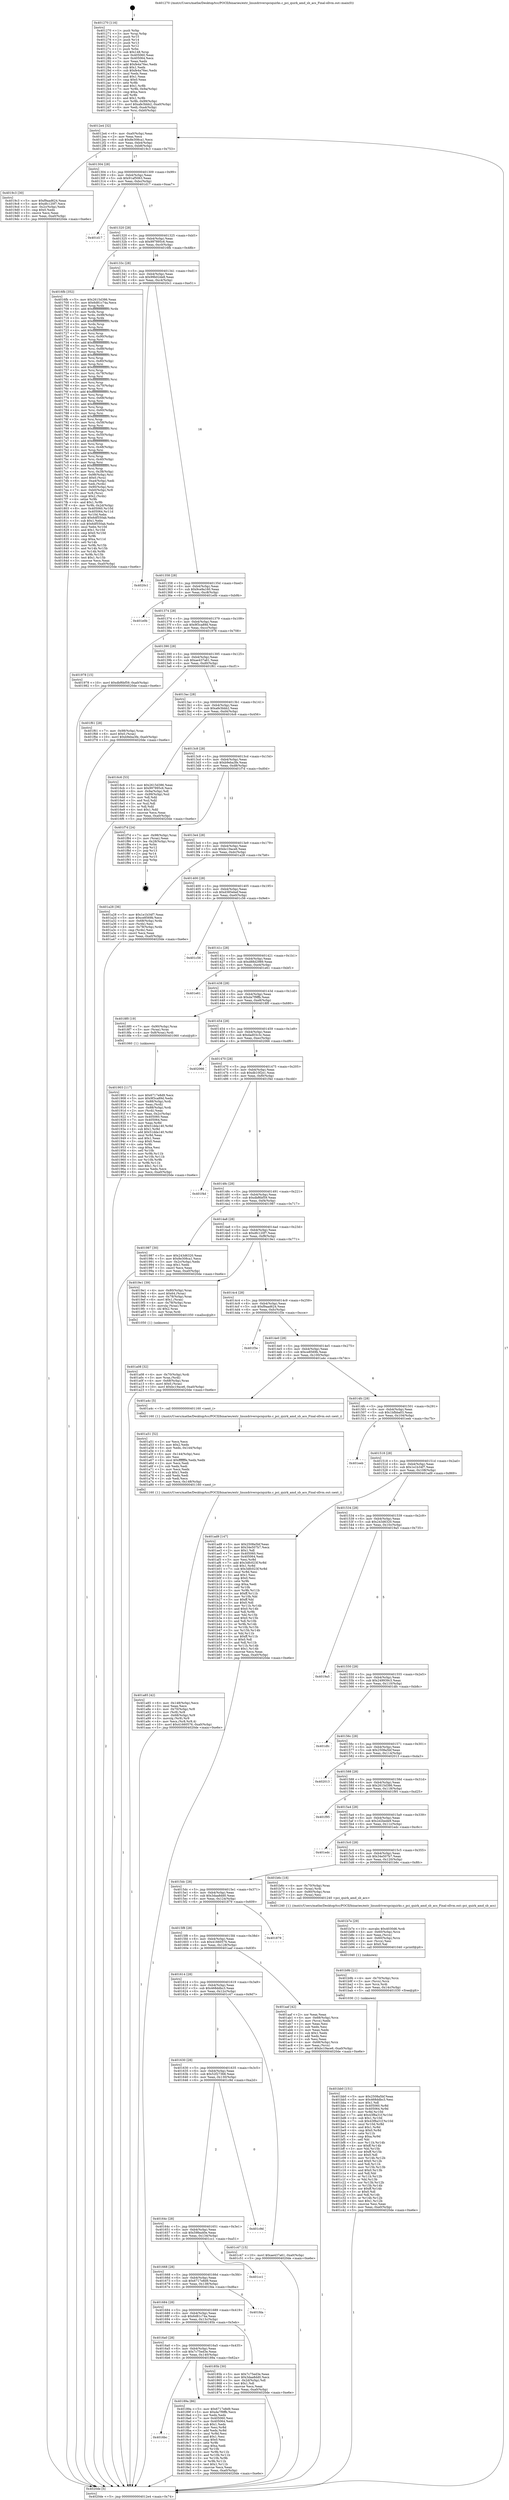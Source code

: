 digraph "0x401270" {
  label = "0x401270 (/mnt/c/Users/mathe/Desktop/tcc/POCII/binaries/extr_linuxdriverspciquirks.c_pci_quirk_amd_sb_acs_Final-ollvm.out::main(0))"
  labelloc = "t"
  node[shape=record]

  Entry [label="",width=0.3,height=0.3,shape=circle,fillcolor=black,style=filled]
  "0x4012e4" [label="{
     0x4012e4 [32]\l
     | [instrs]\l
     &nbsp;&nbsp;0x4012e4 \<+6\>: mov -0xa0(%rbp),%eax\l
     &nbsp;&nbsp;0x4012ea \<+2\>: mov %eax,%ecx\l
     &nbsp;&nbsp;0x4012ec \<+6\>: sub $0x8e308ca1,%ecx\l
     &nbsp;&nbsp;0x4012f2 \<+6\>: mov %eax,-0xb4(%rbp)\l
     &nbsp;&nbsp;0x4012f8 \<+6\>: mov %ecx,-0xb8(%rbp)\l
     &nbsp;&nbsp;0x4012fe \<+6\>: je 00000000004019c3 \<main+0x753\>\l
  }"]
  "0x4019c3" [label="{
     0x4019c3 [30]\l
     | [instrs]\l
     &nbsp;&nbsp;0x4019c3 \<+5\>: mov $0xf9aad624,%eax\l
     &nbsp;&nbsp;0x4019c8 \<+5\>: mov $0xdfc120f7,%ecx\l
     &nbsp;&nbsp;0x4019cd \<+3\>: mov -0x2c(%rbp),%edx\l
     &nbsp;&nbsp;0x4019d0 \<+3\>: cmp $0x0,%edx\l
     &nbsp;&nbsp;0x4019d3 \<+3\>: cmove %ecx,%eax\l
     &nbsp;&nbsp;0x4019d6 \<+6\>: mov %eax,-0xa0(%rbp)\l
     &nbsp;&nbsp;0x4019dc \<+5\>: jmp 00000000004020de \<main+0xe6e\>\l
  }"]
  "0x401304" [label="{
     0x401304 [28]\l
     | [instrs]\l
     &nbsp;&nbsp;0x401304 \<+5\>: jmp 0000000000401309 \<main+0x99\>\l
     &nbsp;&nbsp;0x401309 \<+6\>: mov -0xb4(%rbp),%eax\l
     &nbsp;&nbsp;0x40130f \<+5\>: sub $0x91af5063,%eax\l
     &nbsp;&nbsp;0x401314 \<+6\>: mov %eax,-0xbc(%rbp)\l
     &nbsp;&nbsp;0x40131a \<+6\>: je 0000000000401d17 \<main+0xaa7\>\l
  }"]
  Exit [label="",width=0.3,height=0.3,shape=circle,fillcolor=black,style=filled,peripheries=2]
  "0x401d17" [label="{
     0x401d17\l
  }", style=dashed]
  "0x401320" [label="{
     0x401320 [28]\l
     | [instrs]\l
     &nbsp;&nbsp;0x401320 \<+5\>: jmp 0000000000401325 \<main+0xb5\>\l
     &nbsp;&nbsp;0x401325 \<+6\>: mov -0xb4(%rbp),%eax\l
     &nbsp;&nbsp;0x40132b \<+5\>: sub $0x997895c6,%eax\l
     &nbsp;&nbsp;0x401330 \<+6\>: mov %eax,-0xc0(%rbp)\l
     &nbsp;&nbsp;0x401336 \<+6\>: je 00000000004016fb \<main+0x48b\>\l
  }"]
  "0x401bb0" [label="{
     0x401bb0 [151]\l
     | [instrs]\l
     &nbsp;&nbsp;0x401bb0 \<+5\>: mov $0x2508a5bf,%eax\l
     &nbsp;&nbsp;0x401bb5 \<+5\>: mov $0x468ddbc3,%esi\l
     &nbsp;&nbsp;0x401bba \<+2\>: mov $0x1,%dl\l
     &nbsp;&nbsp;0x401bbc \<+8\>: mov 0x405060,%r8d\l
     &nbsp;&nbsp;0x401bc4 \<+8\>: mov 0x405064,%r9d\l
     &nbsp;&nbsp;0x401bcc \<+3\>: mov %r8d,%r10d\l
     &nbsp;&nbsp;0x401bcf \<+7\>: add $0x43f8a31f,%r10d\l
     &nbsp;&nbsp;0x401bd6 \<+4\>: sub $0x1,%r10d\l
     &nbsp;&nbsp;0x401bda \<+7\>: sub $0x43f8a31f,%r10d\l
     &nbsp;&nbsp;0x401be1 \<+4\>: imul %r10d,%r8d\l
     &nbsp;&nbsp;0x401be5 \<+4\>: and $0x1,%r8d\l
     &nbsp;&nbsp;0x401be9 \<+4\>: cmp $0x0,%r8d\l
     &nbsp;&nbsp;0x401bed \<+4\>: sete %r11b\l
     &nbsp;&nbsp;0x401bf1 \<+4\>: cmp $0xa,%r9d\l
     &nbsp;&nbsp;0x401bf5 \<+3\>: setl %bl\l
     &nbsp;&nbsp;0x401bf8 \<+3\>: mov %r11b,%r14b\l
     &nbsp;&nbsp;0x401bfb \<+4\>: xor $0xff,%r14b\l
     &nbsp;&nbsp;0x401bff \<+3\>: mov %bl,%r15b\l
     &nbsp;&nbsp;0x401c02 \<+4\>: xor $0xff,%r15b\l
     &nbsp;&nbsp;0x401c06 \<+3\>: xor $0x0,%dl\l
     &nbsp;&nbsp;0x401c09 \<+3\>: mov %r14b,%r12b\l
     &nbsp;&nbsp;0x401c0c \<+4\>: and $0x0,%r12b\l
     &nbsp;&nbsp;0x401c10 \<+3\>: and %dl,%r11b\l
     &nbsp;&nbsp;0x401c13 \<+3\>: mov %r15b,%r13b\l
     &nbsp;&nbsp;0x401c16 \<+4\>: and $0x0,%r13b\l
     &nbsp;&nbsp;0x401c1a \<+2\>: and %dl,%bl\l
     &nbsp;&nbsp;0x401c1c \<+3\>: or %r11b,%r12b\l
     &nbsp;&nbsp;0x401c1f \<+3\>: or %bl,%r13b\l
     &nbsp;&nbsp;0x401c22 \<+3\>: xor %r13b,%r12b\l
     &nbsp;&nbsp;0x401c25 \<+3\>: or %r15b,%r14b\l
     &nbsp;&nbsp;0x401c28 \<+4\>: xor $0xff,%r14b\l
     &nbsp;&nbsp;0x401c2c \<+3\>: or $0x0,%dl\l
     &nbsp;&nbsp;0x401c2f \<+3\>: and %dl,%r14b\l
     &nbsp;&nbsp;0x401c32 \<+3\>: or %r14b,%r12b\l
     &nbsp;&nbsp;0x401c35 \<+4\>: test $0x1,%r12b\l
     &nbsp;&nbsp;0x401c39 \<+3\>: cmovne %esi,%eax\l
     &nbsp;&nbsp;0x401c3c \<+6\>: mov %eax,-0xa0(%rbp)\l
     &nbsp;&nbsp;0x401c42 \<+5\>: jmp 00000000004020de \<main+0xe6e\>\l
  }"]
  "0x4016fb" [label="{
     0x4016fb [352]\l
     | [instrs]\l
     &nbsp;&nbsp;0x4016fb \<+5\>: mov $0x2615d386,%eax\l
     &nbsp;&nbsp;0x401700 \<+5\>: mov $0x6d81c74a,%ecx\l
     &nbsp;&nbsp;0x401705 \<+3\>: mov %rsp,%rdx\l
     &nbsp;&nbsp;0x401708 \<+4\>: add $0xfffffffffffffff0,%rdx\l
     &nbsp;&nbsp;0x40170c \<+3\>: mov %rdx,%rsp\l
     &nbsp;&nbsp;0x40170f \<+7\>: mov %rdx,-0x98(%rbp)\l
     &nbsp;&nbsp;0x401716 \<+3\>: mov %rsp,%rdx\l
     &nbsp;&nbsp;0x401719 \<+4\>: add $0xfffffffffffffff0,%rdx\l
     &nbsp;&nbsp;0x40171d \<+3\>: mov %rdx,%rsp\l
     &nbsp;&nbsp;0x401720 \<+3\>: mov %rsp,%rsi\l
     &nbsp;&nbsp;0x401723 \<+4\>: add $0xfffffffffffffff0,%rsi\l
     &nbsp;&nbsp;0x401727 \<+3\>: mov %rsi,%rsp\l
     &nbsp;&nbsp;0x40172a \<+7\>: mov %rsi,-0x90(%rbp)\l
     &nbsp;&nbsp;0x401731 \<+3\>: mov %rsp,%rsi\l
     &nbsp;&nbsp;0x401734 \<+4\>: add $0xfffffffffffffff0,%rsi\l
     &nbsp;&nbsp;0x401738 \<+3\>: mov %rsi,%rsp\l
     &nbsp;&nbsp;0x40173b \<+7\>: mov %rsi,-0x88(%rbp)\l
     &nbsp;&nbsp;0x401742 \<+3\>: mov %rsp,%rsi\l
     &nbsp;&nbsp;0x401745 \<+4\>: add $0xfffffffffffffff0,%rsi\l
     &nbsp;&nbsp;0x401749 \<+3\>: mov %rsi,%rsp\l
     &nbsp;&nbsp;0x40174c \<+4\>: mov %rsi,-0x80(%rbp)\l
     &nbsp;&nbsp;0x401750 \<+3\>: mov %rsp,%rsi\l
     &nbsp;&nbsp;0x401753 \<+4\>: add $0xfffffffffffffff0,%rsi\l
     &nbsp;&nbsp;0x401757 \<+3\>: mov %rsi,%rsp\l
     &nbsp;&nbsp;0x40175a \<+4\>: mov %rsi,-0x78(%rbp)\l
     &nbsp;&nbsp;0x40175e \<+3\>: mov %rsp,%rsi\l
     &nbsp;&nbsp;0x401761 \<+4\>: add $0xfffffffffffffff0,%rsi\l
     &nbsp;&nbsp;0x401765 \<+3\>: mov %rsi,%rsp\l
     &nbsp;&nbsp;0x401768 \<+4\>: mov %rsi,-0x70(%rbp)\l
     &nbsp;&nbsp;0x40176c \<+3\>: mov %rsp,%rsi\l
     &nbsp;&nbsp;0x40176f \<+4\>: add $0xfffffffffffffff0,%rsi\l
     &nbsp;&nbsp;0x401773 \<+3\>: mov %rsi,%rsp\l
     &nbsp;&nbsp;0x401776 \<+4\>: mov %rsi,-0x68(%rbp)\l
     &nbsp;&nbsp;0x40177a \<+3\>: mov %rsp,%rsi\l
     &nbsp;&nbsp;0x40177d \<+4\>: add $0xfffffffffffffff0,%rsi\l
     &nbsp;&nbsp;0x401781 \<+3\>: mov %rsi,%rsp\l
     &nbsp;&nbsp;0x401784 \<+4\>: mov %rsi,-0x60(%rbp)\l
     &nbsp;&nbsp;0x401788 \<+3\>: mov %rsp,%rsi\l
     &nbsp;&nbsp;0x40178b \<+4\>: add $0xfffffffffffffff0,%rsi\l
     &nbsp;&nbsp;0x40178f \<+3\>: mov %rsi,%rsp\l
     &nbsp;&nbsp;0x401792 \<+4\>: mov %rsi,-0x58(%rbp)\l
     &nbsp;&nbsp;0x401796 \<+3\>: mov %rsp,%rsi\l
     &nbsp;&nbsp;0x401799 \<+4\>: add $0xfffffffffffffff0,%rsi\l
     &nbsp;&nbsp;0x40179d \<+3\>: mov %rsi,%rsp\l
     &nbsp;&nbsp;0x4017a0 \<+4\>: mov %rsi,-0x50(%rbp)\l
     &nbsp;&nbsp;0x4017a4 \<+3\>: mov %rsp,%rsi\l
     &nbsp;&nbsp;0x4017a7 \<+4\>: add $0xfffffffffffffff0,%rsi\l
     &nbsp;&nbsp;0x4017ab \<+3\>: mov %rsi,%rsp\l
     &nbsp;&nbsp;0x4017ae \<+4\>: mov %rsi,-0x48(%rbp)\l
     &nbsp;&nbsp;0x4017b2 \<+3\>: mov %rsp,%rsi\l
     &nbsp;&nbsp;0x4017b5 \<+4\>: add $0xfffffffffffffff0,%rsi\l
     &nbsp;&nbsp;0x4017b9 \<+3\>: mov %rsi,%rsp\l
     &nbsp;&nbsp;0x4017bc \<+4\>: mov %rsi,-0x40(%rbp)\l
     &nbsp;&nbsp;0x4017c0 \<+3\>: mov %rsp,%rsi\l
     &nbsp;&nbsp;0x4017c3 \<+4\>: add $0xfffffffffffffff0,%rsi\l
     &nbsp;&nbsp;0x4017c7 \<+3\>: mov %rsi,%rsp\l
     &nbsp;&nbsp;0x4017ca \<+4\>: mov %rsi,-0x38(%rbp)\l
     &nbsp;&nbsp;0x4017ce \<+7\>: mov -0x98(%rbp),%rsi\l
     &nbsp;&nbsp;0x4017d5 \<+6\>: movl $0x0,(%rsi)\l
     &nbsp;&nbsp;0x4017db \<+6\>: mov -0xa4(%rbp),%edi\l
     &nbsp;&nbsp;0x4017e1 \<+2\>: mov %edi,(%rdx)\l
     &nbsp;&nbsp;0x4017e3 \<+7\>: mov -0x90(%rbp),%rsi\l
     &nbsp;&nbsp;0x4017ea \<+7\>: mov -0xb0(%rbp),%r8\l
     &nbsp;&nbsp;0x4017f1 \<+3\>: mov %r8,(%rsi)\l
     &nbsp;&nbsp;0x4017f4 \<+3\>: cmpl $0x2,(%rdx)\l
     &nbsp;&nbsp;0x4017f7 \<+4\>: setne %r9b\l
     &nbsp;&nbsp;0x4017fb \<+4\>: and $0x1,%r9b\l
     &nbsp;&nbsp;0x4017ff \<+4\>: mov %r9b,-0x2d(%rbp)\l
     &nbsp;&nbsp;0x401803 \<+8\>: mov 0x405060,%r10d\l
     &nbsp;&nbsp;0x40180b \<+8\>: mov 0x405064,%r11d\l
     &nbsp;&nbsp;0x401813 \<+3\>: mov %r10d,%ebx\l
     &nbsp;&nbsp;0x401816 \<+6\>: add $0x6df550ab,%ebx\l
     &nbsp;&nbsp;0x40181c \<+3\>: sub $0x1,%ebx\l
     &nbsp;&nbsp;0x40181f \<+6\>: sub $0x6df550ab,%ebx\l
     &nbsp;&nbsp;0x401825 \<+4\>: imul %ebx,%r10d\l
     &nbsp;&nbsp;0x401829 \<+4\>: and $0x1,%r10d\l
     &nbsp;&nbsp;0x40182d \<+4\>: cmp $0x0,%r10d\l
     &nbsp;&nbsp;0x401831 \<+4\>: sete %r9b\l
     &nbsp;&nbsp;0x401835 \<+4\>: cmp $0xa,%r11d\l
     &nbsp;&nbsp;0x401839 \<+4\>: setl %r14b\l
     &nbsp;&nbsp;0x40183d \<+3\>: mov %r9b,%r15b\l
     &nbsp;&nbsp;0x401840 \<+3\>: and %r14b,%r15b\l
     &nbsp;&nbsp;0x401843 \<+3\>: xor %r14b,%r9b\l
     &nbsp;&nbsp;0x401846 \<+3\>: or %r9b,%r15b\l
     &nbsp;&nbsp;0x401849 \<+4\>: test $0x1,%r15b\l
     &nbsp;&nbsp;0x40184d \<+3\>: cmovne %ecx,%eax\l
     &nbsp;&nbsp;0x401850 \<+6\>: mov %eax,-0xa0(%rbp)\l
     &nbsp;&nbsp;0x401856 \<+5\>: jmp 00000000004020de \<main+0xe6e\>\l
  }"]
  "0x40133c" [label="{
     0x40133c [28]\l
     | [instrs]\l
     &nbsp;&nbsp;0x40133c \<+5\>: jmp 0000000000401341 \<main+0xd1\>\l
     &nbsp;&nbsp;0x401341 \<+6\>: mov -0xb4(%rbp),%eax\l
     &nbsp;&nbsp;0x401347 \<+5\>: sub $0x99b02de8,%eax\l
     &nbsp;&nbsp;0x40134c \<+6\>: mov %eax,-0xc4(%rbp)\l
     &nbsp;&nbsp;0x401352 \<+6\>: je 00000000004020c1 \<main+0xe51\>\l
  }"]
  "0x401b9b" [label="{
     0x401b9b [21]\l
     | [instrs]\l
     &nbsp;&nbsp;0x401b9b \<+4\>: mov -0x70(%rbp),%rcx\l
     &nbsp;&nbsp;0x401b9f \<+3\>: mov (%rcx),%rcx\l
     &nbsp;&nbsp;0x401ba2 \<+3\>: mov %rcx,%rdi\l
     &nbsp;&nbsp;0x401ba5 \<+6\>: mov %eax,-0x14c(%rbp)\l
     &nbsp;&nbsp;0x401bab \<+5\>: call 0000000000401030 \<free@plt\>\l
     | [calls]\l
     &nbsp;&nbsp;0x401030 \{1\} (unknown)\l
  }"]
  "0x4020c1" [label="{
     0x4020c1\l
  }", style=dashed]
  "0x401358" [label="{
     0x401358 [28]\l
     | [instrs]\l
     &nbsp;&nbsp;0x401358 \<+5\>: jmp 000000000040135d \<main+0xed\>\l
     &nbsp;&nbsp;0x40135d \<+6\>: mov -0xb4(%rbp),%eax\l
     &nbsp;&nbsp;0x401363 \<+5\>: sub $0x9ce9a160,%eax\l
     &nbsp;&nbsp;0x401368 \<+6\>: mov %eax,-0xc8(%rbp)\l
     &nbsp;&nbsp;0x40136e \<+6\>: je 0000000000401e0b \<main+0xb9b\>\l
  }"]
  "0x401b7e" [label="{
     0x401b7e [29]\l
     | [instrs]\l
     &nbsp;&nbsp;0x401b7e \<+10\>: movabs $0x4030d6,%rdi\l
     &nbsp;&nbsp;0x401b88 \<+4\>: mov -0x60(%rbp),%rcx\l
     &nbsp;&nbsp;0x401b8c \<+2\>: mov %eax,(%rcx)\l
     &nbsp;&nbsp;0x401b8e \<+4\>: mov -0x60(%rbp),%rcx\l
     &nbsp;&nbsp;0x401b92 \<+2\>: mov (%rcx),%esi\l
     &nbsp;&nbsp;0x401b94 \<+2\>: mov $0x0,%al\l
     &nbsp;&nbsp;0x401b96 \<+5\>: call 0000000000401040 \<printf@plt\>\l
     | [calls]\l
     &nbsp;&nbsp;0x401040 \{1\} (unknown)\l
  }"]
  "0x401e0b" [label="{
     0x401e0b\l
  }", style=dashed]
  "0x401374" [label="{
     0x401374 [28]\l
     | [instrs]\l
     &nbsp;&nbsp;0x401374 \<+5\>: jmp 0000000000401379 \<main+0x109\>\l
     &nbsp;&nbsp;0x401379 \<+6\>: mov -0xb4(%rbp),%eax\l
     &nbsp;&nbsp;0x40137f \<+5\>: sub $0x9f3ca89d,%eax\l
     &nbsp;&nbsp;0x401384 \<+6\>: mov %eax,-0xcc(%rbp)\l
     &nbsp;&nbsp;0x40138a \<+6\>: je 0000000000401978 \<main+0x708\>\l
  }"]
  "0x401a85" [label="{
     0x401a85 [42]\l
     | [instrs]\l
     &nbsp;&nbsp;0x401a85 \<+6\>: mov -0x148(%rbp),%ecx\l
     &nbsp;&nbsp;0x401a8b \<+3\>: imul %eax,%ecx\l
     &nbsp;&nbsp;0x401a8e \<+4\>: mov -0x70(%rbp),%r8\l
     &nbsp;&nbsp;0x401a92 \<+3\>: mov (%r8),%r8\l
     &nbsp;&nbsp;0x401a95 \<+4\>: mov -0x68(%rbp),%r9\l
     &nbsp;&nbsp;0x401a99 \<+3\>: movslq (%r9),%r9\l
     &nbsp;&nbsp;0x401a9c \<+4\>: mov %ecx,(%r8,%r9,4)\l
     &nbsp;&nbsp;0x401aa0 \<+10\>: movl $0x41660576,-0xa0(%rbp)\l
     &nbsp;&nbsp;0x401aaa \<+5\>: jmp 00000000004020de \<main+0xe6e\>\l
  }"]
  "0x401978" [label="{
     0x401978 [15]\l
     | [instrs]\l
     &nbsp;&nbsp;0x401978 \<+10\>: movl $0xdbf6bf59,-0xa0(%rbp)\l
     &nbsp;&nbsp;0x401982 \<+5\>: jmp 00000000004020de \<main+0xe6e\>\l
  }"]
  "0x401390" [label="{
     0x401390 [28]\l
     | [instrs]\l
     &nbsp;&nbsp;0x401390 \<+5\>: jmp 0000000000401395 \<main+0x125\>\l
     &nbsp;&nbsp;0x401395 \<+6\>: mov -0xb4(%rbp),%eax\l
     &nbsp;&nbsp;0x40139b \<+5\>: sub $0xae437a61,%eax\l
     &nbsp;&nbsp;0x4013a0 \<+6\>: mov %eax,-0xd0(%rbp)\l
     &nbsp;&nbsp;0x4013a6 \<+6\>: je 0000000000401f61 \<main+0xcf1\>\l
  }"]
  "0x401a51" [label="{
     0x401a51 [52]\l
     | [instrs]\l
     &nbsp;&nbsp;0x401a51 \<+2\>: xor %ecx,%ecx\l
     &nbsp;&nbsp;0x401a53 \<+5\>: mov $0x2,%edx\l
     &nbsp;&nbsp;0x401a58 \<+6\>: mov %edx,-0x144(%rbp)\l
     &nbsp;&nbsp;0x401a5e \<+1\>: cltd\l
     &nbsp;&nbsp;0x401a5f \<+6\>: mov -0x144(%rbp),%esi\l
     &nbsp;&nbsp;0x401a65 \<+2\>: idiv %esi\l
     &nbsp;&nbsp;0x401a67 \<+6\>: imul $0xfffffffe,%edx,%edx\l
     &nbsp;&nbsp;0x401a6d \<+2\>: mov %ecx,%edi\l
     &nbsp;&nbsp;0x401a6f \<+2\>: sub %edx,%edi\l
     &nbsp;&nbsp;0x401a71 \<+2\>: mov %ecx,%edx\l
     &nbsp;&nbsp;0x401a73 \<+3\>: sub $0x1,%edx\l
     &nbsp;&nbsp;0x401a76 \<+2\>: add %edx,%edi\l
     &nbsp;&nbsp;0x401a78 \<+2\>: sub %edi,%ecx\l
     &nbsp;&nbsp;0x401a7a \<+6\>: mov %ecx,-0x148(%rbp)\l
     &nbsp;&nbsp;0x401a80 \<+5\>: call 0000000000401160 \<next_i\>\l
     | [calls]\l
     &nbsp;&nbsp;0x401160 \{1\} (/mnt/c/Users/mathe/Desktop/tcc/POCII/binaries/extr_linuxdriverspciquirks.c_pci_quirk_amd_sb_acs_Final-ollvm.out::next_i)\l
  }"]
  "0x401f61" [label="{
     0x401f61 [28]\l
     | [instrs]\l
     &nbsp;&nbsp;0x401f61 \<+7\>: mov -0x98(%rbp),%rax\l
     &nbsp;&nbsp;0x401f68 \<+6\>: movl $0x0,(%rax)\l
     &nbsp;&nbsp;0x401f6e \<+10\>: movl $0xb9eba3fe,-0xa0(%rbp)\l
     &nbsp;&nbsp;0x401f78 \<+5\>: jmp 00000000004020de \<main+0xe6e\>\l
  }"]
  "0x4013ac" [label="{
     0x4013ac [28]\l
     | [instrs]\l
     &nbsp;&nbsp;0x4013ac \<+5\>: jmp 00000000004013b1 \<main+0x141\>\l
     &nbsp;&nbsp;0x4013b1 \<+6\>: mov -0xb4(%rbp),%eax\l
     &nbsp;&nbsp;0x4013b7 \<+5\>: sub $0xafe3bbb2,%eax\l
     &nbsp;&nbsp;0x4013bc \<+6\>: mov %eax,-0xd4(%rbp)\l
     &nbsp;&nbsp;0x4013c2 \<+6\>: je 00000000004016c6 \<main+0x456\>\l
  }"]
  "0x401a08" [label="{
     0x401a08 [32]\l
     | [instrs]\l
     &nbsp;&nbsp;0x401a08 \<+4\>: mov -0x70(%rbp),%rdi\l
     &nbsp;&nbsp;0x401a0c \<+3\>: mov %rax,(%rdi)\l
     &nbsp;&nbsp;0x401a0f \<+4\>: mov -0x68(%rbp),%rax\l
     &nbsp;&nbsp;0x401a13 \<+6\>: movl $0x0,(%rax)\l
     &nbsp;&nbsp;0x401a19 \<+10\>: movl $0xbc19ace6,-0xa0(%rbp)\l
     &nbsp;&nbsp;0x401a23 \<+5\>: jmp 00000000004020de \<main+0xe6e\>\l
  }"]
  "0x4016c6" [label="{
     0x4016c6 [53]\l
     | [instrs]\l
     &nbsp;&nbsp;0x4016c6 \<+5\>: mov $0x2615d386,%eax\l
     &nbsp;&nbsp;0x4016cb \<+5\>: mov $0x997895c6,%ecx\l
     &nbsp;&nbsp;0x4016d0 \<+6\>: mov -0x9a(%rbp),%dl\l
     &nbsp;&nbsp;0x4016d6 \<+7\>: mov -0x99(%rbp),%sil\l
     &nbsp;&nbsp;0x4016dd \<+3\>: mov %dl,%dil\l
     &nbsp;&nbsp;0x4016e0 \<+3\>: and %sil,%dil\l
     &nbsp;&nbsp;0x4016e3 \<+3\>: xor %sil,%dl\l
     &nbsp;&nbsp;0x4016e6 \<+3\>: or %dl,%dil\l
     &nbsp;&nbsp;0x4016e9 \<+4\>: test $0x1,%dil\l
     &nbsp;&nbsp;0x4016ed \<+3\>: cmovne %ecx,%eax\l
     &nbsp;&nbsp;0x4016f0 \<+6\>: mov %eax,-0xa0(%rbp)\l
     &nbsp;&nbsp;0x4016f6 \<+5\>: jmp 00000000004020de \<main+0xe6e\>\l
  }"]
  "0x4013c8" [label="{
     0x4013c8 [28]\l
     | [instrs]\l
     &nbsp;&nbsp;0x4013c8 \<+5\>: jmp 00000000004013cd \<main+0x15d\>\l
     &nbsp;&nbsp;0x4013cd \<+6\>: mov -0xb4(%rbp),%eax\l
     &nbsp;&nbsp;0x4013d3 \<+5\>: sub $0xb9eba3fe,%eax\l
     &nbsp;&nbsp;0x4013d8 \<+6\>: mov %eax,-0xd8(%rbp)\l
     &nbsp;&nbsp;0x4013de \<+6\>: je 0000000000401f7d \<main+0xd0d\>\l
  }"]
  "0x4020de" [label="{
     0x4020de [5]\l
     | [instrs]\l
     &nbsp;&nbsp;0x4020de \<+5\>: jmp 00000000004012e4 \<main+0x74\>\l
  }"]
  "0x401270" [label="{
     0x401270 [116]\l
     | [instrs]\l
     &nbsp;&nbsp;0x401270 \<+1\>: push %rbp\l
     &nbsp;&nbsp;0x401271 \<+3\>: mov %rsp,%rbp\l
     &nbsp;&nbsp;0x401274 \<+2\>: push %r15\l
     &nbsp;&nbsp;0x401276 \<+2\>: push %r14\l
     &nbsp;&nbsp;0x401278 \<+2\>: push %r13\l
     &nbsp;&nbsp;0x40127a \<+2\>: push %r12\l
     &nbsp;&nbsp;0x40127c \<+1\>: push %rbx\l
     &nbsp;&nbsp;0x40127d \<+7\>: sub $0x148,%rsp\l
     &nbsp;&nbsp;0x401284 \<+7\>: mov 0x405060,%eax\l
     &nbsp;&nbsp;0x40128b \<+7\>: mov 0x405064,%ecx\l
     &nbsp;&nbsp;0x401292 \<+2\>: mov %eax,%edx\l
     &nbsp;&nbsp;0x401294 \<+6\>: add $0xfe4a76ec,%edx\l
     &nbsp;&nbsp;0x40129a \<+3\>: sub $0x1,%edx\l
     &nbsp;&nbsp;0x40129d \<+6\>: sub $0xfe4a76ec,%edx\l
     &nbsp;&nbsp;0x4012a3 \<+3\>: imul %edx,%eax\l
     &nbsp;&nbsp;0x4012a6 \<+3\>: and $0x1,%eax\l
     &nbsp;&nbsp;0x4012a9 \<+3\>: cmp $0x0,%eax\l
     &nbsp;&nbsp;0x4012ac \<+4\>: sete %r8b\l
     &nbsp;&nbsp;0x4012b0 \<+4\>: and $0x1,%r8b\l
     &nbsp;&nbsp;0x4012b4 \<+7\>: mov %r8b,-0x9a(%rbp)\l
     &nbsp;&nbsp;0x4012bb \<+3\>: cmp $0xa,%ecx\l
     &nbsp;&nbsp;0x4012be \<+4\>: setl %r8b\l
     &nbsp;&nbsp;0x4012c2 \<+4\>: and $0x1,%r8b\l
     &nbsp;&nbsp;0x4012c6 \<+7\>: mov %r8b,-0x99(%rbp)\l
     &nbsp;&nbsp;0x4012cd \<+10\>: movl $0xafe3bbb2,-0xa0(%rbp)\l
     &nbsp;&nbsp;0x4012d7 \<+6\>: mov %edi,-0xa4(%rbp)\l
     &nbsp;&nbsp;0x4012dd \<+7\>: mov %rsi,-0xb0(%rbp)\l
  }"]
  "0x401903" [label="{
     0x401903 [117]\l
     | [instrs]\l
     &nbsp;&nbsp;0x401903 \<+5\>: mov $0x6717e8d9,%ecx\l
     &nbsp;&nbsp;0x401908 \<+5\>: mov $0x9f3ca89d,%edx\l
     &nbsp;&nbsp;0x40190d \<+7\>: mov -0x88(%rbp),%rdi\l
     &nbsp;&nbsp;0x401914 \<+2\>: mov %eax,(%rdi)\l
     &nbsp;&nbsp;0x401916 \<+7\>: mov -0x88(%rbp),%rdi\l
     &nbsp;&nbsp;0x40191d \<+2\>: mov (%rdi),%eax\l
     &nbsp;&nbsp;0x40191f \<+3\>: mov %eax,-0x2c(%rbp)\l
     &nbsp;&nbsp;0x401922 \<+7\>: mov 0x405060,%eax\l
     &nbsp;&nbsp;0x401929 \<+7\>: mov 0x405064,%esi\l
     &nbsp;&nbsp;0x401930 \<+3\>: mov %eax,%r8d\l
     &nbsp;&nbsp;0x401933 \<+7\>: sub $0x51dda140,%r8d\l
     &nbsp;&nbsp;0x40193a \<+4\>: sub $0x1,%r8d\l
     &nbsp;&nbsp;0x40193e \<+7\>: add $0x51dda140,%r8d\l
     &nbsp;&nbsp;0x401945 \<+4\>: imul %r8d,%eax\l
     &nbsp;&nbsp;0x401949 \<+3\>: and $0x1,%eax\l
     &nbsp;&nbsp;0x40194c \<+3\>: cmp $0x0,%eax\l
     &nbsp;&nbsp;0x40194f \<+4\>: sete %r9b\l
     &nbsp;&nbsp;0x401953 \<+3\>: cmp $0xa,%esi\l
     &nbsp;&nbsp;0x401956 \<+4\>: setl %r10b\l
     &nbsp;&nbsp;0x40195a \<+3\>: mov %r9b,%r11b\l
     &nbsp;&nbsp;0x40195d \<+3\>: and %r10b,%r11b\l
     &nbsp;&nbsp;0x401960 \<+3\>: xor %r10b,%r9b\l
     &nbsp;&nbsp;0x401963 \<+3\>: or %r9b,%r11b\l
     &nbsp;&nbsp;0x401966 \<+4\>: test $0x1,%r11b\l
     &nbsp;&nbsp;0x40196a \<+3\>: cmovne %edx,%ecx\l
     &nbsp;&nbsp;0x40196d \<+6\>: mov %ecx,-0xa0(%rbp)\l
     &nbsp;&nbsp;0x401973 \<+5\>: jmp 00000000004020de \<main+0xe6e\>\l
  }"]
  "0x4016bc" [label="{
     0x4016bc\l
  }", style=dashed]
  "0x401f7d" [label="{
     0x401f7d [24]\l
     | [instrs]\l
     &nbsp;&nbsp;0x401f7d \<+7\>: mov -0x98(%rbp),%rax\l
     &nbsp;&nbsp;0x401f84 \<+2\>: mov (%rax),%eax\l
     &nbsp;&nbsp;0x401f86 \<+4\>: lea -0x28(%rbp),%rsp\l
     &nbsp;&nbsp;0x401f8a \<+1\>: pop %rbx\l
     &nbsp;&nbsp;0x401f8b \<+2\>: pop %r12\l
     &nbsp;&nbsp;0x401f8d \<+2\>: pop %r13\l
     &nbsp;&nbsp;0x401f8f \<+2\>: pop %r14\l
     &nbsp;&nbsp;0x401f91 \<+2\>: pop %r15\l
     &nbsp;&nbsp;0x401f93 \<+1\>: pop %rbp\l
     &nbsp;&nbsp;0x401f94 \<+1\>: ret\l
  }"]
  "0x4013e4" [label="{
     0x4013e4 [28]\l
     | [instrs]\l
     &nbsp;&nbsp;0x4013e4 \<+5\>: jmp 00000000004013e9 \<main+0x179\>\l
     &nbsp;&nbsp;0x4013e9 \<+6\>: mov -0xb4(%rbp),%eax\l
     &nbsp;&nbsp;0x4013ef \<+5\>: sub $0xbc19ace6,%eax\l
     &nbsp;&nbsp;0x4013f4 \<+6\>: mov %eax,-0xdc(%rbp)\l
     &nbsp;&nbsp;0x4013fa \<+6\>: je 0000000000401a28 \<main+0x7b8\>\l
  }"]
  "0x40189a" [label="{
     0x40189a [86]\l
     | [instrs]\l
     &nbsp;&nbsp;0x40189a \<+5\>: mov $0x6717e8d9,%eax\l
     &nbsp;&nbsp;0x40189f \<+5\>: mov $0xda7f9ffb,%ecx\l
     &nbsp;&nbsp;0x4018a4 \<+2\>: xor %edx,%edx\l
     &nbsp;&nbsp;0x4018a6 \<+7\>: mov 0x405060,%esi\l
     &nbsp;&nbsp;0x4018ad \<+7\>: mov 0x405064,%edi\l
     &nbsp;&nbsp;0x4018b4 \<+3\>: sub $0x1,%edx\l
     &nbsp;&nbsp;0x4018b7 \<+3\>: mov %esi,%r8d\l
     &nbsp;&nbsp;0x4018ba \<+3\>: add %edx,%r8d\l
     &nbsp;&nbsp;0x4018bd \<+4\>: imul %r8d,%esi\l
     &nbsp;&nbsp;0x4018c1 \<+3\>: and $0x1,%esi\l
     &nbsp;&nbsp;0x4018c4 \<+3\>: cmp $0x0,%esi\l
     &nbsp;&nbsp;0x4018c7 \<+4\>: sete %r9b\l
     &nbsp;&nbsp;0x4018cb \<+3\>: cmp $0xa,%edi\l
     &nbsp;&nbsp;0x4018ce \<+4\>: setl %r10b\l
     &nbsp;&nbsp;0x4018d2 \<+3\>: mov %r9b,%r11b\l
     &nbsp;&nbsp;0x4018d5 \<+3\>: and %r10b,%r11b\l
     &nbsp;&nbsp;0x4018d8 \<+3\>: xor %r10b,%r9b\l
     &nbsp;&nbsp;0x4018db \<+3\>: or %r9b,%r11b\l
     &nbsp;&nbsp;0x4018de \<+4\>: test $0x1,%r11b\l
     &nbsp;&nbsp;0x4018e2 \<+3\>: cmovne %ecx,%eax\l
     &nbsp;&nbsp;0x4018e5 \<+6\>: mov %eax,-0xa0(%rbp)\l
     &nbsp;&nbsp;0x4018eb \<+5\>: jmp 00000000004020de \<main+0xe6e\>\l
  }"]
  "0x401a28" [label="{
     0x401a28 [36]\l
     | [instrs]\l
     &nbsp;&nbsp;0x401a28 \<+5\>: mov $0x1e1b34f7,%eax\l
     &nbsp;&nbsp;0x401a2d \<+5\>: mov $0xce8569b,%ecx\l
     &nbsp;&nbsp;0x401a32 \<+4\>: mov -0x68(%rbp),%rdx\l
     &nbsp;&nbsp;0x401a36 \<+2\>: mov (%rdx),%esi\l
     &nbsp;&nbsp;0x401a38 \<+4\>: mov -0x78(%rbp),%rdx\l
     &nbsp;&nbsp;0x401a3c \<+2\>: cmp (%rdx),%esi\l
     &nbsp;&nbsp;0x401a3e \<+3\>: cmovl %ecx,%eax\l
     &nbsp;&nbsp;0x401a41 \<+6\>: mov %eax,-0xa0(%rbp)\l
     &nbsp;&nbsp;0x401a47 \<+5\>: jmp 00000000004020de \<main+0xe6e\>\l
  }"]
  "0x401400" [label="{
     0x401400 [28]\l
     | [instrs]\l
     &nbsp;&nbsp;0x401400 \<+5\>: jmp 0000000000401405 \<main+0x195\>\l
     &nbsp;&nbsp;0x401405 \<+6\>: mov -0xb4(%rbp),%eax\l
     &nbsp;&nbsp;0x40140b \<+5\>: sub $0xd385ebef,%eax\l
     &nbsp;&nbsp;0x401410 \<+6\>: mov %eax,-0xe0(%rbp)\l
     &nbsp;&nbsp;0x401416 \<+6\>: je 0000000000401c56 \<main+0x9e6\>\l
  }"]
  "0x4016a0" [label="{
     0x4016a0 [28]\l
     | [instrs]\l
     &nbsp;&nbsp;0x4016a0 \<+5\>: jmp 00000000004016a5 \<main+0x435\>\l
     &nbsp;&nbsp;0x4016a5 \<+6\>: mov -0xb4(%rbp),%eax\l
     &nbsp;&nbsp;0x4016ab \<+5\>: sub $0x7c75ed3e,%eax\l
     &nbsp;&nbsp;0x4016b0 \<+6\>: mov %eax,-0x140(%rbp)\l
     &nbsp;&nbsp;0x4016b6 \<+6\>: je 000000000040189a \<main+0x62a\>\l
  }"]
  "0x401c56" [label="{
     0x401c56\l
  }", style=dashed]
  "0x40141c" [label="{
     0x40141c [28]\l
     | [instrs]\l
     &nbsp;&nbsp;0x40141c \<+5\>: jmp 0000000000401421 \<main+0x1b1\>\l
     &nbsp;&nbsp;0x401421 \<+6\>: mov -0xb4(%rbp),%eax\l
     &nbsp;&nbsp;0x401427 \<+5\>: sub $0xd88d2989,%eax\l
     &nbsp;&nbsp;0x40142c \<+6\>: mov %eax,-0xe4(%rbp)\l
     &nbsp;&nbsp;0x401432 \<+6\>: je 0000000000401e61 \<main+0xbf1\>\l
  }"]
  "0x40185b" [label="{
     0x40185b [30]\l
     | [instrs]\l
     &nbsp;&nbsp;0x40185b \<+5\>: mov $0x7c75ed3e,%eax\l
     &nbsp;&nbsp;0x401860 \<+5\>: mov $0x3daa8dd0,%ecx\l
     &nbsp;&nbsp;0x401865 \<+3\>: mov -0x2d(%rbp),%dl\l
     &nbsp;&nbsp;0x401868 \<+3\>: test $0x1,%dl\l
     &nbsp;&nbsp;0x40186b \<+3\>: cmovne %ecx,%eax\l
     &nbsp;&nbsp;0x40186e \<+6\>: mov %eax,-0xa0(%rbp)\l
     &nbsp;&nbsp;0x401874 \<+5\>: jmp 00000000004020de \<main+0xe6e\>\l
  }"]
  "0x401e61" [label="{
     0x401e61\l
  }", style=dashed]
  "0x401438" [label="{
     0x401438 [28]\l
     | [instrs]\l
     &nbsp;&nbsp;0x401438 \<+5\>: jmp 000000000040143d \<main+0x1cd\>\l
     &nbsp;&nbsp;0x40143d \<+6\>: mov -0xb4(%rbp),%eax\l
     &nbsp;&nbsp;0x401443 \<+5\>: sub $0xda7f9ffb,%eax\l
     &nbsp;&nbsp;0x401448 \<+6\>: mov %eax,-0xe8(%rbp)\l
     &nbsp;&nbsp;0x40144e \<+6\>: je 00000000004018f0 \<main+0x680\>\l
  }"]
  "0x401684" [label="{
     0x401684 [28]\l
     | [instrs]\l
     &nbsp;&nbsp;0x401684 \<+5\>: jmp 0000000000401689 \<main+0x419\>\l
     &nbsp;&nbsp;0x401689 \<+6\>: mov -0xb4(%rbp),%eax\l
     &nbsp;&nbsp;0x40168f \<+5\>: sub $0x6d81c74a,%eax\l
     &nbsp;&nbsp;0x401694 \<+6\>: mov %eax,-0x13c(%rbp)\l
     &nbsp;&nbsp;0x40169a \<+6\>: je 000000000040185b \<main+0x5eb\>\l
  }"]
  "0x4018f0" [label="{
     0x4018f0 [19]\l
     | [instrs]\l
     &nbsp;&nbsp;0x4018f0 \<+7\>: mov -0x90(%rbp),%rax\l
     &nbsp;&nbsp;0x4018f7 \<+3\>: mov (%rax),%rax\l
     &nbsp;&nbsp;0x4018fa \<+4\>: mov 0x8(%rax),%rdi\l
     &nbsp;&nbsp;0x4018fe \<+5\>: call 0000000000401060 \<atoi@plt\>\l
     | [calls]\l
     &nbsp;&nbsp;0x401060 \{1\} (unknown)\l
  }"]
  "0x401454" [label="{
     0x401454 [28]\l
     | [instrs]\l
     &nbsp;&nbsp;0x401454 \<+5\>: jmp 0000000000401459 \<main+0x1e9\>\l
     &nbsp;&nbsp;0x401459 \<+6\>: mov -0xb4(%rbp),%eax\l
     &nbsp;&nbsp;0x40145f \<+5\>: sub $0xdad03c3c,%eax\l
     &nbsp;&nbsp;0x401464 \<+6\>: mov %eax,-0xec(%rbp)\l
     &nbsp;&nbsp;0x40146a \<+6\>: je 0000000000402066 \<main+0xdf6\>\l
  }"]
  "0x401fda" [label="{
     0x401fda\l
  }", style=dashed]
  "0x402066" [label="{
     0x402066\l
  }", style=dashed]
  "0x401470" [label="{
     0x401470 [28]\l
     | [instrs]\l
     &nbsp;&nbsp;0x401470 \<+5\>: jmp 0000000000401475 \<main+0x205\>\l
     &nbsp;&nbsp;0x401475 \<+6\>: mov -0xb4(%rbp),%eax\l
     &nbsp;&nbsp;0x40147b \<+5\>: sub $0xdb10f2e1,%eax\l
     &nbsp;&nbsp;0x401480 \<+6\>: mov %eax,-0xf0(%rbp)\l
     &nbsp;&nbsp;0x401486 \<+6\>: je 0000000000401f4d \<main+0xcdd\>\l
  }"]
  "0x401668" [label="{
     0x401668 [28]\l
     | [instrs]\l
     &nbsp;&nbsp;0x401668 \<+5\>: jmp 000000000040166d \<main+0x3fd\>\l
     &nbsp;&nbsp;0x40166d \<+6\>: mov -0xb4(%rbp),%eax\l
     &nbsp;&nbsp;0x401673 \<+5\>: sub $0x6717e8d9,%eax\l
     &nbsp;&nbsp;0x401678 \<+6\>: mov %eax,-0x138(%rbp)\l
     &nbsp;&nbsp;0x40167e \<+6\>: je 0000000000401fda \<main+0xd6a\>\l
  }"]
  "0x401f4d" [label="{
     0x401f4d\l
  }", style=dashed]
  "0x40148c" [label="{
     0x40148c [28]\l
     | [instrs]\l
     &nbsp;&nbsp;0x40148c \<+5\>: jmp 0000000000401491 \<main+0x221\>\l
     &nbsp;&nbsp;0x401491 \<+6\>: mov -0xb4(%rbp),%eax\l
     &nbsp;&nbsp;0x401497 \<+5\>: sub $0xdbf6bf59,%eax\l
     &nbsp;&nbsp;0x40149c \<+6\>: mov %eax,-0xf4(%rbp)\l
     &nbsp;&nbsp;0x4014a2 \<+6\>: je 0000000000401987 \<main+0x717\>\l
  }"]
  "0x401cc1" [label="{
     0x401cc1\l
  }", style=dashed]
  "0x401987" [label="{
     0x401987 [30]\l
     | [instrs]\l
     &nbsp;&nbsp;0x401987 \<+5\>: mov $0x243d6320,%eax\l
     &nbsp;&nbsp;0x40198c \<+5\>: mov $0x8e308ca1,%ecx\l
     &nbsp;&nbsp;0x401991 \<+3\>: mov -0x2c(%rbp),%edx\l
     &nbsp;&nbsp;0x401994 \<+3\>: cmp $0x1,%edx\l
     &nbsp;&nbsp;0x401997 \<+3\>: cmovl %ecx,%eax\l
     &nbsp;&nbsp;0x40199a \<+6\>: mov %eax,-0xa0(%rbp)\l
     &nbsp;&nbsp;0x4019a0 \<+5\>: jmp 00000000004020de \<main+0xe6e\>\l
  }"]
  "0x4014a8" [label="{
     0x4014a8 [28]\l
     | [instrs]\l
     &nbsp;&nbsp;0x4014a8 \<+5\>: jmp 00000000004014ad \<main+0x23d\>\l
     &nbsp;&nbsp;0x4014ad \<+6\>: mov -0xb4(%rbp),%eax\l
     &nbsp;&nbsp;0x4014b3 \<+5\>: sub $0xdfc120f7,%eax\l
     &nbsp;&nbsp;0x4014b8 \<+6\>: mov %eax,-0xf8(%rbp)\l
     &nbsp;&nbsp;0x4014be \<+6\>: je 00000000004019e1 \<main+0x771\>\l
  }"]
  "0x40164c" [label="{
     0x40164c [28]\l
     | [instrs]\l
     &nbsp;&nbsp;0x40164c \<+5\>: jmp 0000000000401651 \<main+0x3e1\>\l
     &nbsp;&nbsp;0x401651 \<+6\>: mov -0xb4(%rbp),%eax\l
     &nbsp;&nbsp;0x401657 \<+5\>: sub $0x59fea40e,%eax\l
     &nbsp;&nbsp;0x40165c \<+6\>: mov %eax,-0x134(%rbp)\l
     &nbsp;&nbsp;0x401662 \<+6\>: je 0000000000401cc1 \<main+0xa51\>\l
  }"]
  "0x4019e1" [label="{
     0x4019e1 [39]\l
     | [instrs]\l
     &nbsp;&nbsp;0x4019e1 \<+4\>: mov -0x80(%rbp),%rax\l
     &nbsp;&nbsp;0x4019e5 \<+6\>: movl $0x64,(%rax)\l
     &nbsp;&nbsp;0x4019eb \<+4\>: mov -0x78(%rbp),%rax\l
     &nbsp;&nbsp;0x4019ef \<+6\>: movl $0x1,(%rax)\l
     &nbsp;&nbsp;0x4019f5 \<+4\>: mov -0x78(%rbp),%rax\l
     &nbsp;&nbsp;0x4019f9 \<+3\>: movslq (%rax),%rax\l
     &nbsp;&nbsp;0x4019fc \<+4\>: shl $0x2,%rax\l
     &nbsp;&nbsp;0x401a00 \<+3\>: mov %rax,%rdi\l
     &nbsp;&nbsp;0x401a03 \<+5\>: call 0000000000401050 \<malloc@plt\>\l
     | [calls]\l
     &nbsp;&nbsp;0x401050 \{1\} (unknown)\l
  }"]
  "0x4014c4" [label="{
     0x4014c4 [28]\l
     | [instrs]\l
     &nbsp;&nbsp;0x4014c4 \<+5\>: jmp 00000000004014c9 \<main+0x259\>\l
     &nbsp;&nbsp;0x4014c9 \<+6\>: mov -0xb4(%rbp),%eax\l
     &nbsp;&nbsp;0x4014cf \<+5\>: sub $0xf9aad624,%eax\l
     &nbsp;&nbsp;0x4014d4 \<+6\>: mov %eax,-0xfc(%rbp)\l
     &nbsp;&nbsp;0x4014da \<+6\>: je 0000000000401f3e \<main+0xcce\>\l
  }"]
  "0x401c9d" [label="{
     0x401c9d\l
  }", style=dashed]
  "0x401f3e" [label="{
     0x401f3e\l
  }", style=dashed]
  "0x4014e0" [label="{
     0x4014e0 [28]\l
     | [instrs]\l
     &nbsp;&nbsp;0x4014e0 \<+5\>: jmp 00000000004014e5 \<main+0x275\>\l
     &nbsp;&nbsp;0x4014e5 \<+6\>: mov -0xb4(%rbp),%eax\l
     &nbsp;&nbsp;0x4014eb \<+5\>: sub $0xce8569b,%eax\l
     &nbsp;&nbsp;0x4014f0 \<+6\>: mov %eax,-0x100(%rbp)\l
     &nbsp;&nbsp;0x4014f6 \<+6\>: je 0000000000401a4c \<main+0x7dc\>\l
  }"]
  "0x401630" [label="{
     0x401630 [28]\l
     | [instrs]\l
     &nbsp;&nbsp;0x401630 \<+5\>: jmp 0000000000401635 \<main+0x3c5\>\l
     &nbsp;&nbsp;0x401635 \<+6\>: mov -0xb4(%rbp),%eax\l
     &nbsp;&nbsp;0x40163b \<+5\>: sub $0x52f27368,%eax\l
     &nbsp;&nbsp;0x401640 \<+6\>: mov %eax,-0x130(%rbp)\l
     &nbsp;&nbsp;0x401646 \<+6\>: je 0000000000401c9d \<main+0xa2d\>\l
  }"]
  "0x401a4c" [label="{
     0x401a4c [5]\l
     | [instrs]\l
     &nbsp;&nbsp;0x401a4c \<+5\>: call 0000000000401160 \<next_i\>\l
     | [calls]\l
     &nbsp;&nbsp;0x401160 \{1\} (/mnt/c/Users/mathe/Desktop/tcc/POCII/binaries/extr_linuxdriverspciquirks.c_pci_quirk_amd_sb_acs_Final-ollvm.out::next_i)\l
  }"]
  "0x4014fc" [label="{
     0x4014fc [28]\l
     | [instrs]\l
     &nbsp;&nbsp;0x4014fc \<+5\>: jmp 0000000000401501 \<main+0x291\>\l
     &nbsp;&nbsp;0x401501 \<+6\>: mov -0xb4(%rbp),%eax\l
     &nbsp;&nbsp;0x401507 \<+5\>: sub $0x1bfbba03,%eax\l
     &nbsp;&nbsp;0x40150c \<+6\>: mov %eax,-0x104(%rbp)\l
     &nbsp;&nbsp;0x401512 \<+6\>: je 0000000000401eeb \<main+0xc7b\>\l
  }"]
  "0x401c47" [label="{
     0x401c47 [15]\l
     | [instrs]\l
     &nbsp;&nbsp;0x401c47 \<+10\>: movl $0xae437a61,-0xa0(%rbp)\l
     &nbsp;&nbsp;0x401c51 \<+5\>: jmp 00000000004020de \<main+0xe6e\>\l
  }"]
  "0x401eeb" [label="{
     0x401eeb\l
  }", style=dashed]
  "0x401518" [label="{
     0x401518 [28]\l
     | [instrs]\l
     &nbsp;&nbsp;0x401518 \<+5\>: jmp 000000000040151d \<main+0x2ad\>\l
     &nbsp;&nbsp;0x40151d \<+6\>: mov -0xb4(%rbp),%eax\l
     &nbsp;&nbsp;0x401523 \<+5\>: sub $0x1e1b34f7,%eax\l
     &nbsp;&nbsp;0x401528 \<+6\>: mov %eax,-0x108(%rbp)\l
     &nbsp;&nbsp;0x40152e \<+6\>: je 0000000000401ad9 \<main+0x869\>\l
  }"]
  "0x401614" [label="{
     0x401614 [28]\l
     | [instrs]\l
     &nbsp;&nbsp;0x401614 \<+5\>: jmp 0000000000401619 \<main+0x3a9\>\l
     &nbsp;&nbsp;0x401619 \<+6\>: mov -0xb4(%rbp),%eax\l
     &nbsp;&nbsp;0x40161f \<+5\>: sub $0x468ddbc3,%eax\l
     &nbsp;&nbsp;0x401624 \<+6\>: mov %eax,-0x12c(%rbp)\l
     &nbsp;&nbsp;0x40162a \<+6\>: je 0000000000401c47 \<main+0x9d7\>\l
  }"]
  "0x401ad9" [label="{
     0x401ad9 [147]\l
     | [instrs]\l
     &nbsp;&nbsp;0x401ad9 \<+5\>: mov $0x2508a5bf,%eax\l
     &nbsp;&nbsp;0x401ade \<+5\>: mov $0x34e507b7,%ecx\l
     &nbsp;&nbsp;0x401ae3 \<+2\>: mov $0x1,%dl\l
     &nbsp;&nbsp;0x401ae5 \<+7\>: mov 0x405060,%esi\l
     &nbsp;&nbsp;0x401aec \<+7\>: mov 0x405064,%edi\l
     &nbsp;&nbsp;0x401af3 \<+3\>: mov %esi,%r8d\l
     &nbsp;&nbsp;0x401af6 \<+7\>: add $0x3dfc023f,%r8d\l
     &nbsp;&nbsp;0x401afd \<+4\>: sub $0x1,%r8d\l
     &nbsp;&nbsp;0x401b01 \<+7\>: sub $0x3dfc023f,%r8d\l
     &nbsp;&nbsp;0x401b08 \<+4\>: imul %r8d,%esi\l
     &nbsp;&nbsp;0x401b0c \<+3\>: and $0x1,%esi\l
     &nbsp;&nbsp;0x401b0f \<+3\>: cmp $0x0,%esi\l
     &nbsp;&nbsp;0x401b12 \<+4\>: sete %r9b\l
     &nbsp;&nbsp;0x401b16 \<+3\>: cmp $0xa,%edi\l
     &nbsp;&nbsp;0x401b19 \<+4\>: setl %r10b\l
     &nbsp;&nbsp;0x401b1d \<+3\>: mov %r9b,%r11b\l
     &nbsp;&nbsp;0x401b20 \<+4\>: xor $0xff,%r11b\l
     &nbsp;&nbsp;0x401b24 \<+3\>: mov %r10b,%bl\l
     &nbsp;&nbsp;0x401b27 \<+3\>: xor $0xff,%bl\l
     &nbsp;&nbsp;0x401b2a \<+3\>: xor $0x0,%dl\l
     &nbsp;&nbsp;0x401b2d \<+3\>: mov %r11b,%r14b\l
     &nbsp;&nbsp;0x401b30 \<+4\>: and $0x0,%r14b\l
     &nbsp;&nbsp;0x401b34 \<+3\>: and %dl,%r9b\l
     &nbsp;&nbsp;0x401b37 \<+3\>: mov %bl,%r15b\l
     &nbsp;&nbsp;0x401b3a \<+4\>: and $0x0,%r15b\l
     &nbsp;&nbsp;0x401b3e \<+3\>: and %dl,%r10b\l
     &nbsp;&nbsp;0x401b41 \<+3\>: or %r9b,%r14b\l
     &nbsp;&nbsp;0x401b44 \<+3\>: or %r10b,%r15b\l
     &nbsp;&nbsp;0x401b47 \<+3\>: xor %r15b,%r14b\l
     &nbsp;&nbsp;0x401b4a \<+3\>: or %bl,%r11b\l
     &nbsp;&nbsp;0x401b4d \<+4\>: xor $0xff,%r11b\l
     &nbsp;&nbsp;0x401b51 \<+3\>: or $0x0,%dl\l
     &nbsp;&nbsp;0x401b54 \<+3\>: and %dl,%r11b\l
     &nbsp;&nbsp;0x401b57 \<+3\>: or %r11b,%r14b\l
     &nbsp;&nbsp;0x401b5a \<+4\>: test $0x1,%r14b\l
     &nbsp;&nbsp;0x401b5e \<+3\>: cmovne %ecx,%eax\l
     &nbsp;&nbsp;0x401b61 \<+6\>: mov %eax,-0xa0(%rbp)\l
     &nbsp;&nbsp;0x401b67 \<+5\>: jmp 00000000004020de \<main+0xe6e\>\l
  }"]
  "0x401534" [label="{
     0x401534 [28]\l
     | [instrs]\l
     &nbsp;&nbsp;0x401534 \<+5\>: jmp 0000000000401539 \<main+0x2c9\>\l
     &nbsp;&nbsp;0x401539 \<+6\>: mov -0xb4(%rbp),%eax\l
     &nbsp;&nbsp;0x40153f \<+5\>: sub $0x243d6320,%eax\l
     &nbsp;&nbsp;0x401544 \<+6\>: mov %eax,-0x10c(%rbp)\l
     &nbsp;&nbsp;0x40154a \<+6\>: je 00000000004019a5 \<main+0x735\>\l
  }"]
  "0x401aaf" [label="{
     0x401aaf [42]\l
     | [instrs]\l
     &nbsp;&nbsp;0x401aaf \<+2\>: xor %eax,%eax\l
     &nbsp;&nbsp;0x401ab1 \<+4\>: mov -0x68(%rbp),%rcx\l
     &nbsp;&nbsp;0x401ab5 \<+2\>: mov (%rcx),%edx\l
     &nbsp;&nbsp;0x401ab7 \<+2\>: mov %eax,%esi\l
     &nbsp;&nbsp;0x401ab9 \<+2\>: sub %edx,%esi\l
     &nbsp;&nbsp;0x401abb \<+2\>: mov %eax,%edx\l
     &nbsp;&nbsp;0x401abd \<+3\>: sub $0x1,%edx\l
     &nbsp;&nbsp;0x401ac0 \<+2\>: add %edx,%esi\l
     &nbsp;&nbsp;0x401ac2 \<+2\>: sub %esi,%eax\l
     &nbsp;&nbsp;0x401ac4 \<+4\>: mov -0x68(%rbp),%rcx\l
     &nbsp;&nbsp;0x401ac8 \<+2\>: mov %eax,(%rcx)\l
     &nbsp;&nbsp;0x401aca \<+10\>: movl $0xbc19ace6,-0xa0(%rbp)\l
     &nbsp;&nbsp;0x401ad4 \<+5\>: jmp 00000000004020de \<main+0xe6e\>\l
  }"]
  "0x4019a5" [label="{
     0x4019a5\l
  }", style=dashed]
  "0x401550" [label="{
     0x401550 [28]\l
     | [instrs]\l
     &nbsp;&nbsp;0x401550 \<+5\>: jmp 0000000000401555 \<main+0x2e5\>\l
     &nbsp;&nbsp;0x401555 \<+6\>: mov -0xb4(%rbp),%eax\l
     &nbsp;&nbsp;0x40155b \<+5\>: sub $0x249939c3,%eax\l
     &nbsp;&nbsp;0x401560 \<+6\>: mov %eax,-0x110(%rbp)\l
     &nbsp;&nbsp;0x401566 \<+6\>: je 0000000000401dfc \<main+0xb8c\>\l
  }"]
  "0x4015f8" [label="{
     0x4015f8 [28]\l
     | [instrs]\l
     &nbsp;&nbsp;0x4015f8 \<+5\>: jmp 00000000004015fd \<main+0x38d\>\l
     &nbsp;&nbsp;0x4015fd \<+6\>: mov -0xb4(%rbp),%eax\l
     &nbsp;&nbsp;0x401603 \<+5\>: sub $0x41660576,%eax\l
     &nbsp;&nbsp;0x401608 \<+6\>: mov %eax,-0x128(%rbp)\l
     &nbsp;&nbsp;0x40160e \<+6\>: je 0000000000401aaf \<main+0x83f\>\l
  }"]
  "0x401dfc" [label="{
     0x401dfc\l
  }", style=dashed]
  "0x40156c" [label="{
     0x40156c [28]\l
     | [instrs]\l
     &nbsp;&nbsp;0x40156c \<+5\>: jmp 0000000000401571 \<main+0x301\>\l
     &nbsp;&nbsp;0x401571 \<+6\>: mov -0xb4(%rbp),%eax\l
     &nbsp;&nbsp;0x401577 \<+5\>: sub $0x2508a5bf,%eax\l
     &nbsp;&nbsp;0x40157c \<+6\>: mov %eax,-0x114(%rbp)\l
     &nbsp;&nbsp;0x401582 \<+6\>: je 0000000000402013 \<main+0xda3\>\l
  }"]
  "0x401879" [label="{
     0x401879\l
  }", style=dashed]
  "0x402013" [label="{
     0x402013\l
  }", style=dashed]
  "0x401588" [label="{
     0x401588 [28]\l
     | [instrs]\l
     &nbsp;&nbsp;0x401588 \<+5\>: jmp 000000000040158d \<main+0x31d\>\l
     &nbsp;&nbsp;0x40158d \<+6\>: mov -0xb4(%rbp),%eax\l
     &nbsp;&nbsp;0x401593 \<+5\>: sub $0x2615d386,%eax\l
     &nbsp;&nbsp;0x401598 \<+6\>: mov %eax,-0x118(%rbp)\l
     &nbsp;&nbsp;0x40159e \<+6\>: je 0000000000401f95 \<main+0xd25\>\l
  }"]
  "0x4015dc" [label="{
     0x4015dc [28]\l
     | [instrs]\l
     &nbsp;&nbsp;0x4015dc \<+5\>: jmp 00000000004015e1 \<main+0x371\>\l
     &nbsp;&nbsp;0x4015e1 \<+6\>: mov -0xb4(%rbp),%eax\l
     &nbsp;&nbsp;0x4015e7 \<+5\>: sub $0x3daa8dd0,%eax\l
     &nbsp;&nbsp;0x4015ec \<+6\>: mov %eax,-0x124(%rbp)\l
     &nbsp;&nbsp;0x4015f2 \<+6\>: je 0000000000401879 \<main+0x609\>\l
  }"]
  "0x401f95" [label="{
     0x401f95\l
  }", style=dashed]
  "0x4015a4" [label="{
     0x4015a4 [28]\l
     | [instrs]\l
     &nbsp;&nbsp;0x4015a4 \<+5\>: jmp 00000000004015a9 \<main+0x339\>\l
     &nbsp;&nbsp;0x4015a9 \<+6\>: mov -0xb4(%rbp),%eax\l
     &nbsp;&nbsp;0x4015af \<+5\>: sub $0x2d2bede9,%eax\l
     &nbsp;&nbsp;0x4015b4 \<+6\>: mov %eax,-0x11c(%rbp)\l
     &nbsp;&nbsp;0x4015ba \<+6\>: je 0000000000401edc \<main+0xc6c\>\l
  }"]
  "0x401b6c" [label="{
     0x401b6c [18]\l
     | [instrs]\l
     &nbsp;&nbsp;0x401b6c \<+4\>: mov -0x70(%rbp),%rax\l
     &nbsp;&nbsp;0x401b70 \<+3\>: mov (%rax),%rdi\l
     &nbsp;&nbsp;0x401b73 \<+4\>: mov -0x80(%rbp),%rax\l
     &nbsp;&nbsp;0x401b77 \<+2\>: mov (%rax),%esi\l
     &nbsp;&nbsp;0x401b79 \<+5\>: call 0000000000401240 \<pci_quirk_amd_sb_acs\>\l
     | [calls]\l
     &nbsp;&nbsp;0x401240 \{1\} (/mnt/c/Users/mathe/Desktop/tcc/POCII/binaries/extr_linuxdriverspciquirks.c_pci_quirk_amd_sb_acs_Final-ollvm.out::pci_quirk_amd_sb_acs)\l
  }"]
  "0x401edc" [label="{
     0x401edc\l
  }", style=dashed]
  "0x4015c0" [label="{
     0x4015c0 [28]\l
     | [instrs]\l
     &nbsp;&nbsp;0x4015c0 \<+5\>: jmp 00000000004015c5 \<main+0x355\>\l
     &nbsp;&nbsp;0x4015c5 \<+6\>: mov -0xb4(%rbp),%eax\l
     &nbsp;&nbsp;0x4015cb \<+5\>: sub $0x34e507b7,%eax\l
     &nbsp;&nbsp;0x4015d0 \<+6\>: mov %eax,-0x120(%rbp)\l
     &nbsp;&nbsp;0x4015d6 \<+6\>: je 0000000000401b6c \<main+0x8fc\>\l
  }"]
  Entry -> "0x401270" [label=" 1"]
  "0x4012e4" -> "0x4019c3" [label=" 1"]
  "0x4012e4" -> "0x401304" [label=" 17"]
  "0x401f7d" -> Exit [label=" 1"]
  "0x401304" -> "0x401d17" [label=" 0"]
  "0x401304" -> "0x401320" [label=" 17"]
  "0x401f61" -> "0x4020de" [label=" 1"]
  "0x401320" -> "0x4016fb" [label=" 1"]
  "0x401320" -> "0x40133c" [label=" 16"]
  "0x401c47" -> "0x4020de" [label=" 1"]
  "0x40133c" -> "0x4020c1" [label=" 0"]
  "0x40133c" -> "0x401358" [label=" 16"]
  "0x401bb0" -> "0x4020de" [label=" 1"]
  "0x401358" -> "0x401e0b" [label=" 0"]
  "0x401358" -> "0x401374" [label=" 16"]
  "0x401b9b" -> "0x401bb0" [label=" 1"]
  "0x401374" -> "0x401978" [label=" 1"]
  "0x401374" -> "0x401390" [label=" 15"]
  "0x401b7e" -> "0x401b9b" [label=" 1"]
  "0x401390" -> "0x401f61" [label=" 1"]
  "0x401390" -> "0x4013ac" [label=" 14"]
  "0x401b6c" -> "0x401b7e" [label=" 1"]
  "0x4013ac" -> "0x4016c6" [label=" 1"]
  "0x4013ac" -> "0x4013c8" [label=" 13"]
  "0x4016c6" -> "0x4020de" [label=" 1"]
  "0x401270" -> "0x4012e4" [label=" 1"]
  "0x4020de" -> "0x4012e4" [label=" 17"]
  "0x401ad9" -> "0x4020de" [label=" 1"]
  "0x4016fb" -> "0x4020de" [label=" 1"]
  "0x401aaf" -> "0x4020de" [label=" 1"]
  "0x4013c8" -> "0x401f7d" [label=" 1"]
  "0x4013c8" -> "0x4013e4" [label=" 12"]
  "0x401a85" -> "0x4020de" [label=" 1"]
  "0x4013e4" -> "0x401a28" [label=" 2"]
  "0x4013e4" -> "0x401400" [label=" 10"]
  "0x401a51" -> "0x401a85" [label=" 1"]
  "0x401400" -> "0x401c56" [label=" 0"]
  "0x401400" -> "0x40141c" [label=" 10"]
  "0x401a28" -> "0x4020de" [label=" 2"]
  "0x40141c" -> "0x401e61" [label=" 0"]
  "0x40141c" -> "0x401438" [label=" 10"]
  "0x401a08" -> "0x4020de" [label=" 1"]
  "0x401438" -> "0x4018f0" [label=" 1"]
  "0x401438" -> "0x401454" [label=" 9"]
  "0x4019c3" -> "0x4020de" [label=" 1"]
  "0x401454" -> "0x402066" [label=" 0"]
  "0x401454" -> "0x401470" [label=" 9"]
  "0x401987" -> "0x4020de" [label=" 1"]
  "0x401470" -> "0x401f4d" [label=" 0"]
  "0x401470" -> "0x40148c" [label=" 9"]
  "0x401903" -> "0x4020de" [label=" 1"]
  "0x40148c" -> "0x401987" [label=" 1"]
  "0x40148c" -> "0x4014a8" [label=" 8"]
  "0x4018f0" -> "0x401903" [label=" 1"]
  "0x4014a8" -> "0x4019e1" [label=" 1"]
  "0x4014a8" -> "0x4014c4" [label=" 7"]
  "0x4016a0" -> "0x4016bc" [label=" 0"]
  "0x4014c4" -> "0x401f3e" [label=" 0"]
  "0x4014c4" -> "0x4014e0" [label=" 7"]
  "0x4016a0" -> "0x40189a" [label=" 1"]
  "0x4014e0" -> "0x401a4c" [label=" 1"]
  "0x4014e0" -> "0x4014fc" [label=" 6"]
  "0x40185b" -> "0x4020de" [label=" 1"]
  "0x4014fc" -> "0x401eeb" [label=" 0"]
  "0x4014fc" -> "0x401518" [label=" 6"]
  "0x401684" -> "0x4016a0" [label=" 1"]
  "0x401518" -> "0x401ad9" [label=" 1"]
  "0x401518" -> "0x401534" [label=" 5"]
  "0x4019e1" -> "0x401a08" [label=" 1"]
  "0x401534" -> "0x4019a5" [label=" 0"]
  "0x401534" -> "0x401550" [label=" 5"]
  "0x401668" -> "0x401684" [label=" 2"]
  "0x401550" -> "0x401dfc" [label=" 0"]
  "0x401550" -> "0x40156c" [label=" 5"]
  "0x401978" -> "0x4020de" [label=" 1"]
  "0x40156c" -> "0x402013" [label=" 0"]
  "0x40156c" -> "0x401588" [label=" 5"]
  "0x40164c" -> "0x401668" [label=" 2"]
  "0x401588" -> "0x401f95" [label=" 0"]
  "0x401588" -> "0x4015a4" [label=" 5"]
  "0x40189a" -> "0x4020de" [label=" 1"]
  "0x4015a4" -> "0x401edc" [label=" 0"]
  "0x4015a4" -> "0x4015c0" [label=" 5"]
  "0x401630" -> "0x40164c" [label=" 2"]
  "0x4015c0" -> "0x401b6c" [label=" 1"]
  "0x4015c0" -> "0x4015dc" [label=" 4"]
  "0x40164c" -> "0x401cc1" [label=" 0"]
  "0x4015dc" -> "0x401879" [label=" 0"]
  "0x4015dc" -> "0x4015f8" [label=" 4"]
  "0x401668" -> "0x401fda" [label=" 0"]
  "0x4015f8" -> "0x401aaf" [label=" 1"]
  "0x4015f8" -> "0x401614" [label=" 3"]
  "0x401684" -> "0x40185b" [label=" 1"]
  "0x401614" -> "0x401c47" [label=" 1"]
  "0x401614" -> "0x401630" [label=" 2"]
  "0x401a4c" -> "0x401a51" [label=" 1"]
  "0x401630" -> "0x401c9d" [label=" 0"]
}
